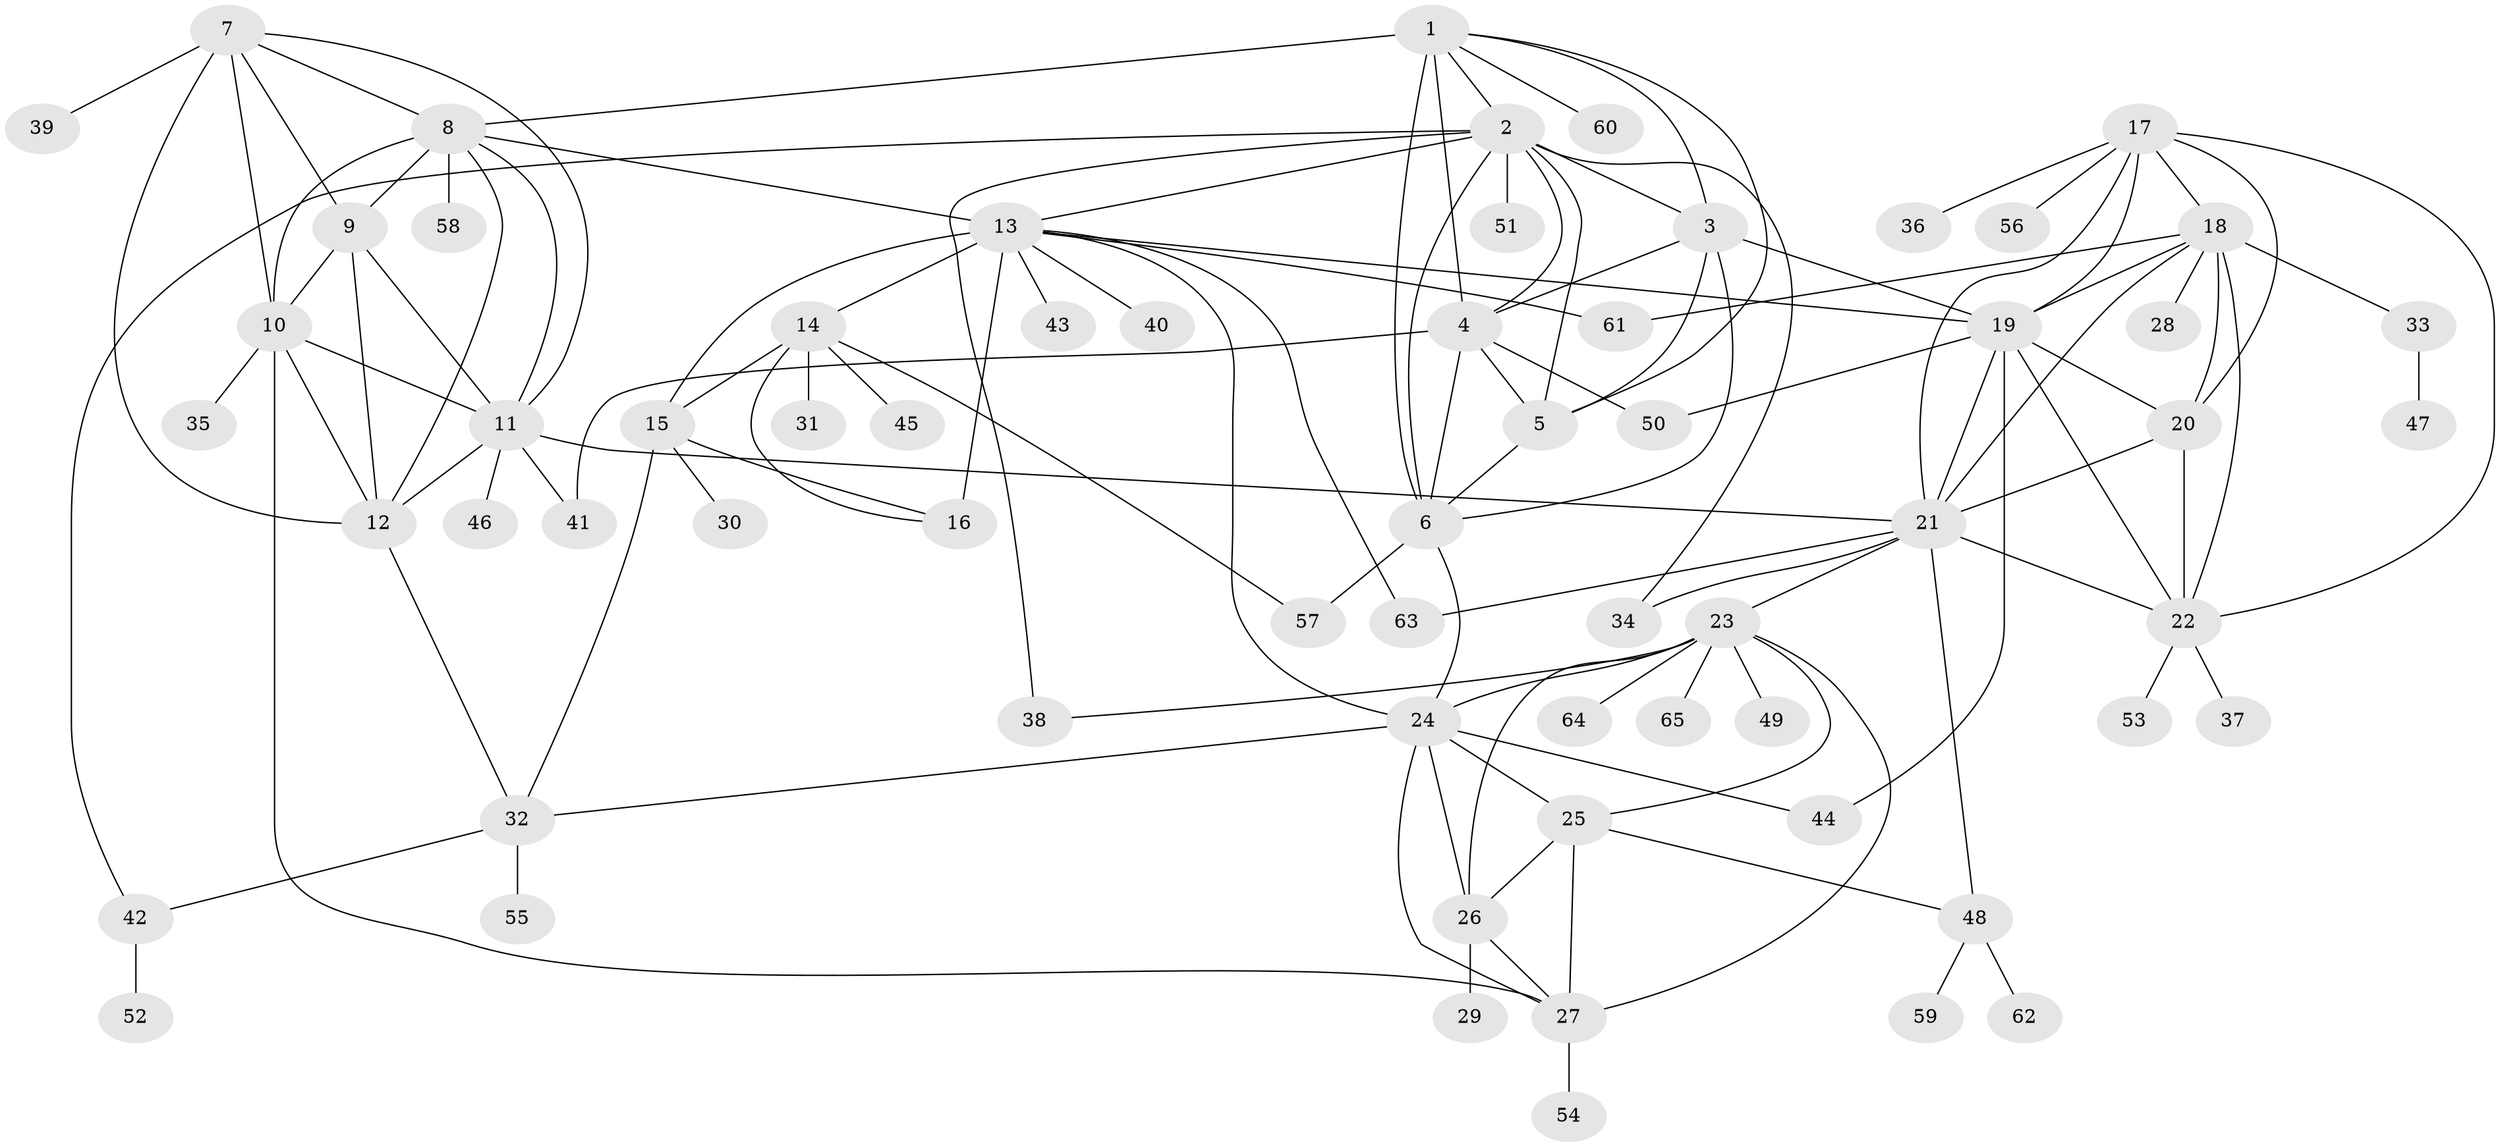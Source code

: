 // original degree distribution, {7: 0.05384615384615385, 15: 0.007692307692307693, 11: 0.038461538461538464, 6: 0.023076923076923078, 9: 0.03076923076923077, 10: 0.015384615384615385, 12: 0.007692307692307693, 8: 0.046153846153846156, 5: 0.023076923076923078, 1: 0.5846153846153846, 2: 0.13076923076923078, 3: 0.03076923076923077, 4: 0.007692307692307693}
// Generated by graph-tools (version 1.1) at 2025/37/03/09/25 02:37:17]
// undirected, 65 vertices, 121 edges
graph export_dot {
graph [start="1"]
  node [color=gray90,style=filled];
  1;
  2;
  3;
  4;
  5;
  6;
  7;
  8;
  9;
  10;
  11;
  12;
  13;
  14;
  15;
  16;
  17;
  18;
  19;
  20;
  21;
  22;
  23;
  24;
  25;
  26;
  27;
  28;
  29;
  30;
  31;
  32;
  33;
  34;
  35;
  36;
  37;
  38;
  39;
  40;
  41;
  42;
  43;
  44;
  45;
  46;
  47;
  48;
  49;
  50;
  51;
  52;
  53;
  54;
  55;
  56;
  57;
  58;
  59;
  60;
  61;
  62;
  63;
  64;
  65;
  1 -- 2 [weight=1.0];
  1 -- 3 [weight=1.0];
  1 -- 4 [weight=4.0];
  1 -- 5 [weight=1.0];
  1 -- 6 [weight=1.0];
  1 -- 8 [weight=1.0];
  1 -- 60 [weight=1.0];
  2 -- 3 [weight=1.0];
  2 -- 4 [weight=1.0];
  2 -- 5 [weight=1.0];
  2 -- 6 [weight=1.0];
  2 -- 13 [weight=1.0];
  2 -- 34 [weight=1.0];
  2 -- 38 [weight=5.0];
  2 -- 42 [weight=1.0];
  2 -- 51 [weight=1.0];
  3 -- 4 [weight=1.0];
  3 -- 5 [weight=1.0];
  3 -- 6 [weight=1.0];
  3 -- 19 [weight=1.0];
  4 -- 5 [weight=1.0];
  4 -- 6 [weight=1.0];
  4 -- 41 [weight=1.0];
  4 -- 50 [weight=1.0];
  5 -- 6 [weight=1.0];
  6 -- 24 [weight=1.0];
  6 -- 57 [weight=2.0];
  7 -- 8 [weight=1.0];
  7 -- 9 [weight=1.0];
  7 -- 10 [weight=1.0];
  7 -- 11 [weight=1.0];
  7 -- 12 [weight=1.0];
  7 -- 39 [weight=1.0];
  8 -- 9 [weight=1.0];
  8 -- 10 [weight=1.0];
  8 -- 11 [weight=1.0];
  8 -- 12 [weight=1.0];
  8 -- 13 [weight=1.0];
  8 -- 58 [weight=3.0];
  9 -- 10 [weight=1.0];
  9 -- 11 [weight=1.0];
  9 -- 12 [weight=2.0];
  10 -- 11 [weight=1.0];
  10 -- 12 [weight=1.0];
  10 -- 27 [weight=1.0];
  10 -- 35 [weight=2.0];
  11 -- 12 [weight=1.0];
  11 -- 21 [weight=1.0];
  11 -- 41 [weight=1.0];
  11 -- 46 [weight=1.0];
  12 -- 32 [weight=1.0];
  13 -- 14 [weight=3.0];
  13 -- 15 [weight=3.0];
  13 -- 16 [weight=3.0];
  13 -- 19 [weight=1.0];
  13 -- 24 [weight=1.0];
  13 -- 40 [weight=1.0];
  13 -- 43 [weight=1.0];
  13 -- 61 [weight=1.0];
  13 -- 63 [weight=1.0];
  14 -- 15 [weight=1.0];
  14 -- 16 [weight=1.0];
  14 -- 31 [weight=4.0];
  14 -- 45 [weight=1.0];
  14 -- 57 [weight=1.0];
  15 -- 16 [weight=1.0];
  15 -- 30 [weight=1.0];
  15 -- 32 [weight=1.0];
  17 -- 18 [weight=1.0];
  17 -- 19 [weight=1.0];
  17 -- 20 [weight=1.0];
  17 -- 21 [weight=1.0];
  17 -- 22 [weight=1.0];
  17 -- 36 [weight=1.0];
  17 -- 56 [weight=1.0];
  18 -- 19 [weight=1.0];
  18 -- 20 [weight=1.0];
  18 -- 21 [weight=1.0];
  18 -- 22 [weight=1.0];
  18 -- 28 [weight=1.0];
  18 -- 33 [weight=1.0];
  18 -- 61 [weight=1.0];
  19 -- 20 [weight=1.0];
  19 -- 21 [weight=1.0];
  19 -- 22 [weight=1.0];
  19 -- 44 [weight=2.0];
  19 -- 50 [weight=1.0];
  20 -- 21 [weight=2.0];
  20 -- 22 [weight=1.0];
  21 -- 22 [weight=1.0];
  21 -- 23 [weight=1.0];
  21 -- 34 [weight=1.0];
  21 -- 48 [weight=1.0];
  21 -- 63 [weight=1.0];
  22 -- 37 [weight=1.0];
  22 -- 53 [weight=1.0];
  23 -- 24 [weight=2.0];
  23 -- 25 [weight=1.0];
  23 -- 26 [weight=1.0];
  23 -- 27 [weight=1.0];
  23 -- 38 [weight=1.0];
  23 -- 49 [weight=1.0];
  23 -- 64 [weight=1.0];
  23 -- 65 [weight=1.0];
  24 -- 25 [weight=3.0];
  24 -- 26 [weight=2.0];
  24 -- 27 [weight=2.0];
  24 -- 32 [weight=1.0];
  24 -- 44 [weight=1.0];
  25 -- 26 [weight=1.0];
  25 -- 27 [weight=1.0];
  25 -- 48 [weight=1.0];
  26 -- 27 [weight=1.0];
  26 -- 29 [weight=5.0];
  27 -- 54 [weight=1.0];
  32 -- 42 [weight=1.0];
  32 -- 55 [weight=1.0];
  33 -- 47 [weight=1.0];
  42 -- 52 [weight=1.0];
  48 -- 59 [weight=1.0];
  48 -- 62 [weight=1.0];
}
